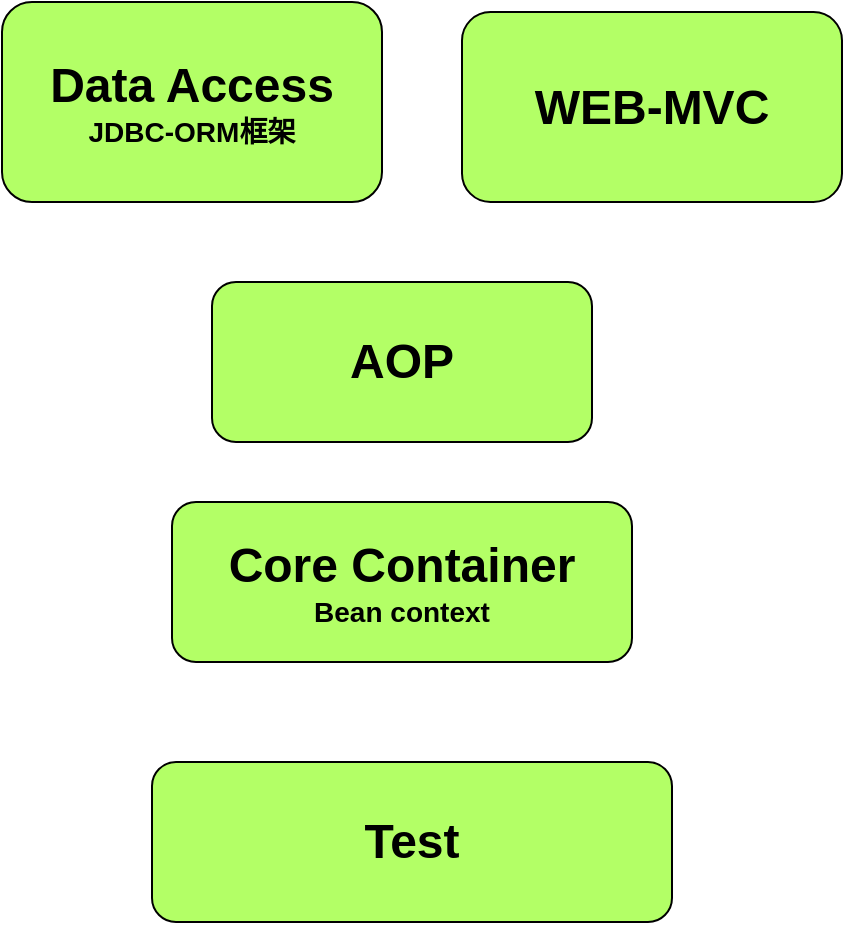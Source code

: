 <mxfile version="24.7.16">
  <diagram name="第 1 页" id="ZsF2iYxV67lN8eZjqcqH">
    <mxGraphModel dx="1290" dy="541" grid="1" gridSize="10" guides="1" tooltips="1" connect="1" arrows="1" fold="1" page="1" pageScale="1" pageWidth="827" pageHeight="1169" math="0" shadow="0">
      <root>
        <mxCell id="0" />
        <mxCell id="1" parent="0" />
        <mxCell id="0QUZJTrusJGOhA74ACbi-1" value="&lt;font style=&quot;font-size: 24px;&quot;&gt;&lt;b&gt;Test&lt;/b&gt;&lt;/font&gt;" style="rounded=1;whiteSpace=wrap;html=1;fillColor=#B3FF66;" vertex="1" parent="1">
          <mxGeometry x="335" y="400" width="260" height="80" as="geometry" />
        </mxCell>
        <mxCell id="0QUZJTrusJGOhA74ACbi-2" value="&lt;font style=&quot;&quot;&gt;&lt;b style=&quot;&quot;&gt;&lt;span style=&quot;font-size: 24px;&quot;&gt;Core Container&lt;/span&gt;&lt;br&gt;&lt;font style=&quot;font-size: 14px;&quot;&gt;Bean context&lt;/font&gt;&lt;/b&gt;&lt;/font&gt;" style="rounded=1;whiteSpace=wrap;html=1;fillColor=#B3FF66;" vertex="1" parent="1">
          <mxGeometry x="345" y="270" width="230" height="80" as="geometry" />
        </mxCell>
        <mxCell id="0QUZJTrusJGOhA74ACbi-3" value="&lt;font style=&quot;font-size: 24px;&quot;&gt;&lt;b&gt;AOP&lt;/b&gt;&lt;/font&gt;" style="rounded=1;whiteSpace=wrap;html=1;fillColor=#B3FF66;" vertex="1" parent="1">
          <mxGeometry x="365" y="160" width="190" height="80" as="geometry" />
        </mxCell>
        <mxCell id="0QUZJTrusJGOhA74ACbi-4" value="&lt;font style=&quot;font-size: 24px;&quot;&gt;&lt;b&gt;Data Access&lt;/b&gt;&lt;/font&gt;&lt;div&gt;&lt;font style=&quot;font-size: 14px;&quot;&gt;&lt;b style=&quot;&quot;&gt;JDBC-ORM框架&lt;/b&gt;&lt;/font&gt;&lt;/div&gt;" style="rounded=1;whiteSpace=wrap;html=1;fillColor=#B3FF66;" vertex="1" parent="1">
          <mxGeometry x="260" y="20" width="190" height="100" as="geometry" />
        </mxCell>
        <mxCell id="0QUZJTrusJGOhA74ACbi-5" value="&lt;font style=&quot;font-size: 24px;&quot;&gt;&lt;b&gt;WEB-MVC&lt;/b&gt;&lt;/font&gt;" style="rounded=1;whiteSpace=wrap;html=1;fillColor=#B3FF66;" vertex="1" parent="1">
          <mxGeometry x="490" y="25" width="190" height="95" as="geometry" />
        </mxCell>
      </root>
    </mxGraphModel>
  </diagram>
</mxfile>
